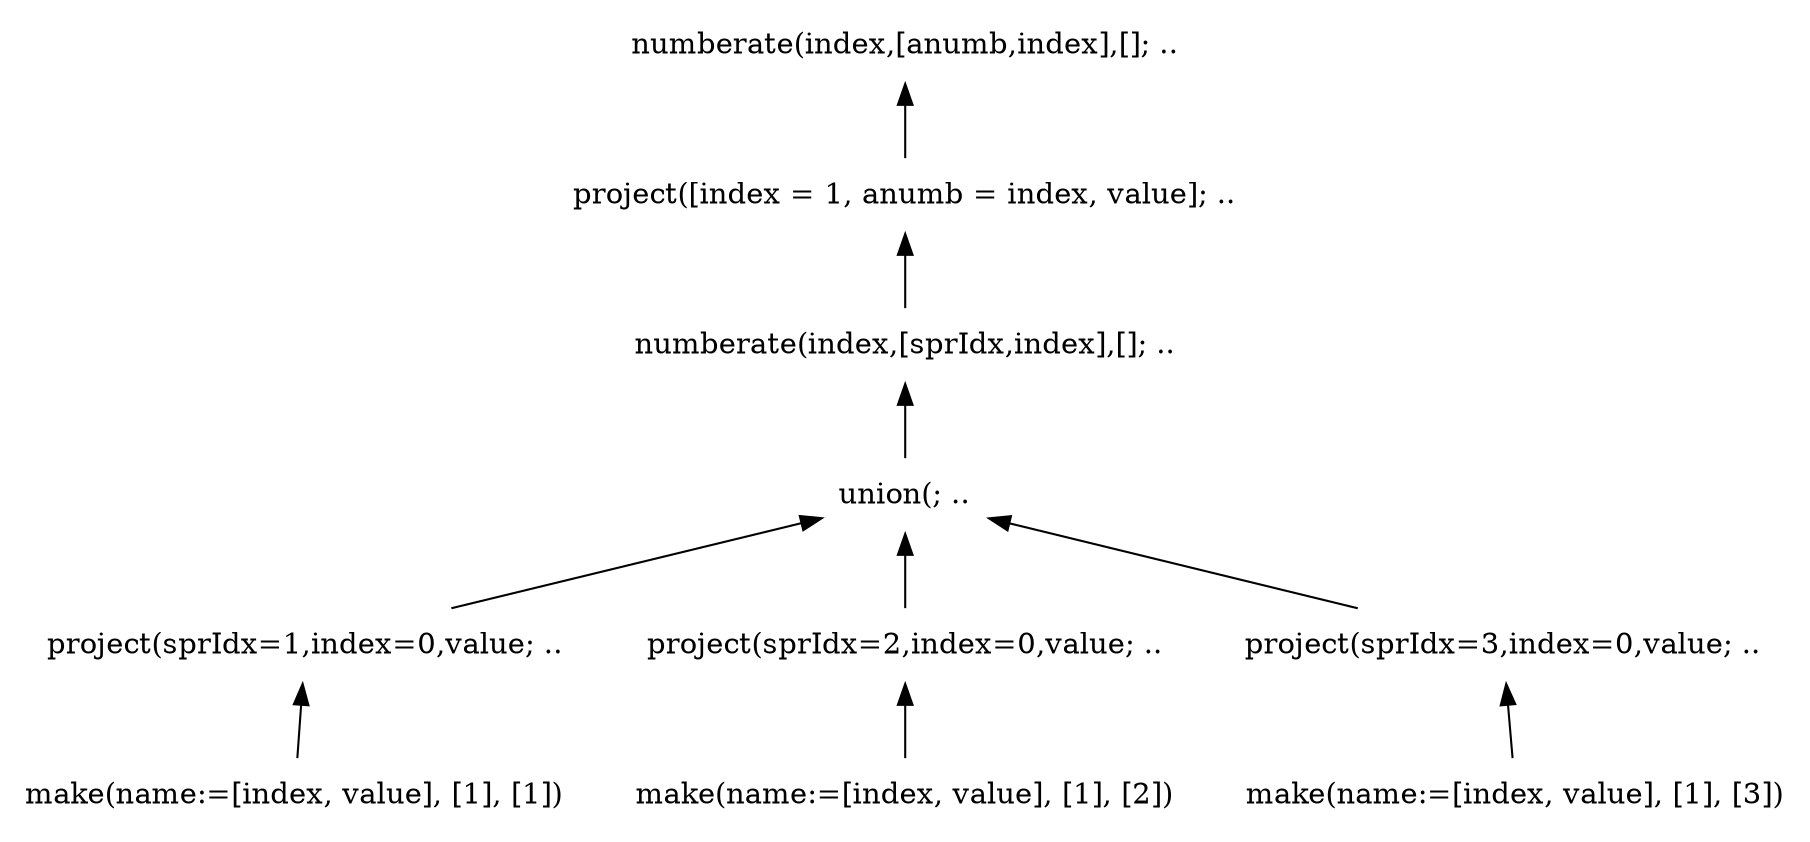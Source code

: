 digraph AST {
edge [color=black, dir=both, weight=1, fontcolor=black, arrowhead=none, arrowtail=normal]
node [shape=plaintext]
  numberate1 -> project2
    project2 -> numberate3
      numberate3 -> union4
        union4 -> project5
          project5 -> make6
make6 [label="make(name:=[index, value], [1], [1])"]
project5 [label="project(sprIdx=1,index=0,value; .."]
          union4 -> project7
            project7 -> make8
make8 [label="make(name:=[index, value], [1], [2])"]
project7 [label="project(sprIdx=2,index=0,value; .."]
            union4 -> project9
              project9 -> make10
make10 [label="make(name:=[index, value], [1], [3])"]
project9 [label="project(sprIdx=3,index=0,value; .."]
union4 [label="union(; .."]
numberate3 [label="numberate(index,[sprIdx,index],[]; .."]
project2 [label="project([index = 1, anumb = index, value]; .."]
numberate1 [label="numberate(index,[anumb,index],[]; .."]

}
